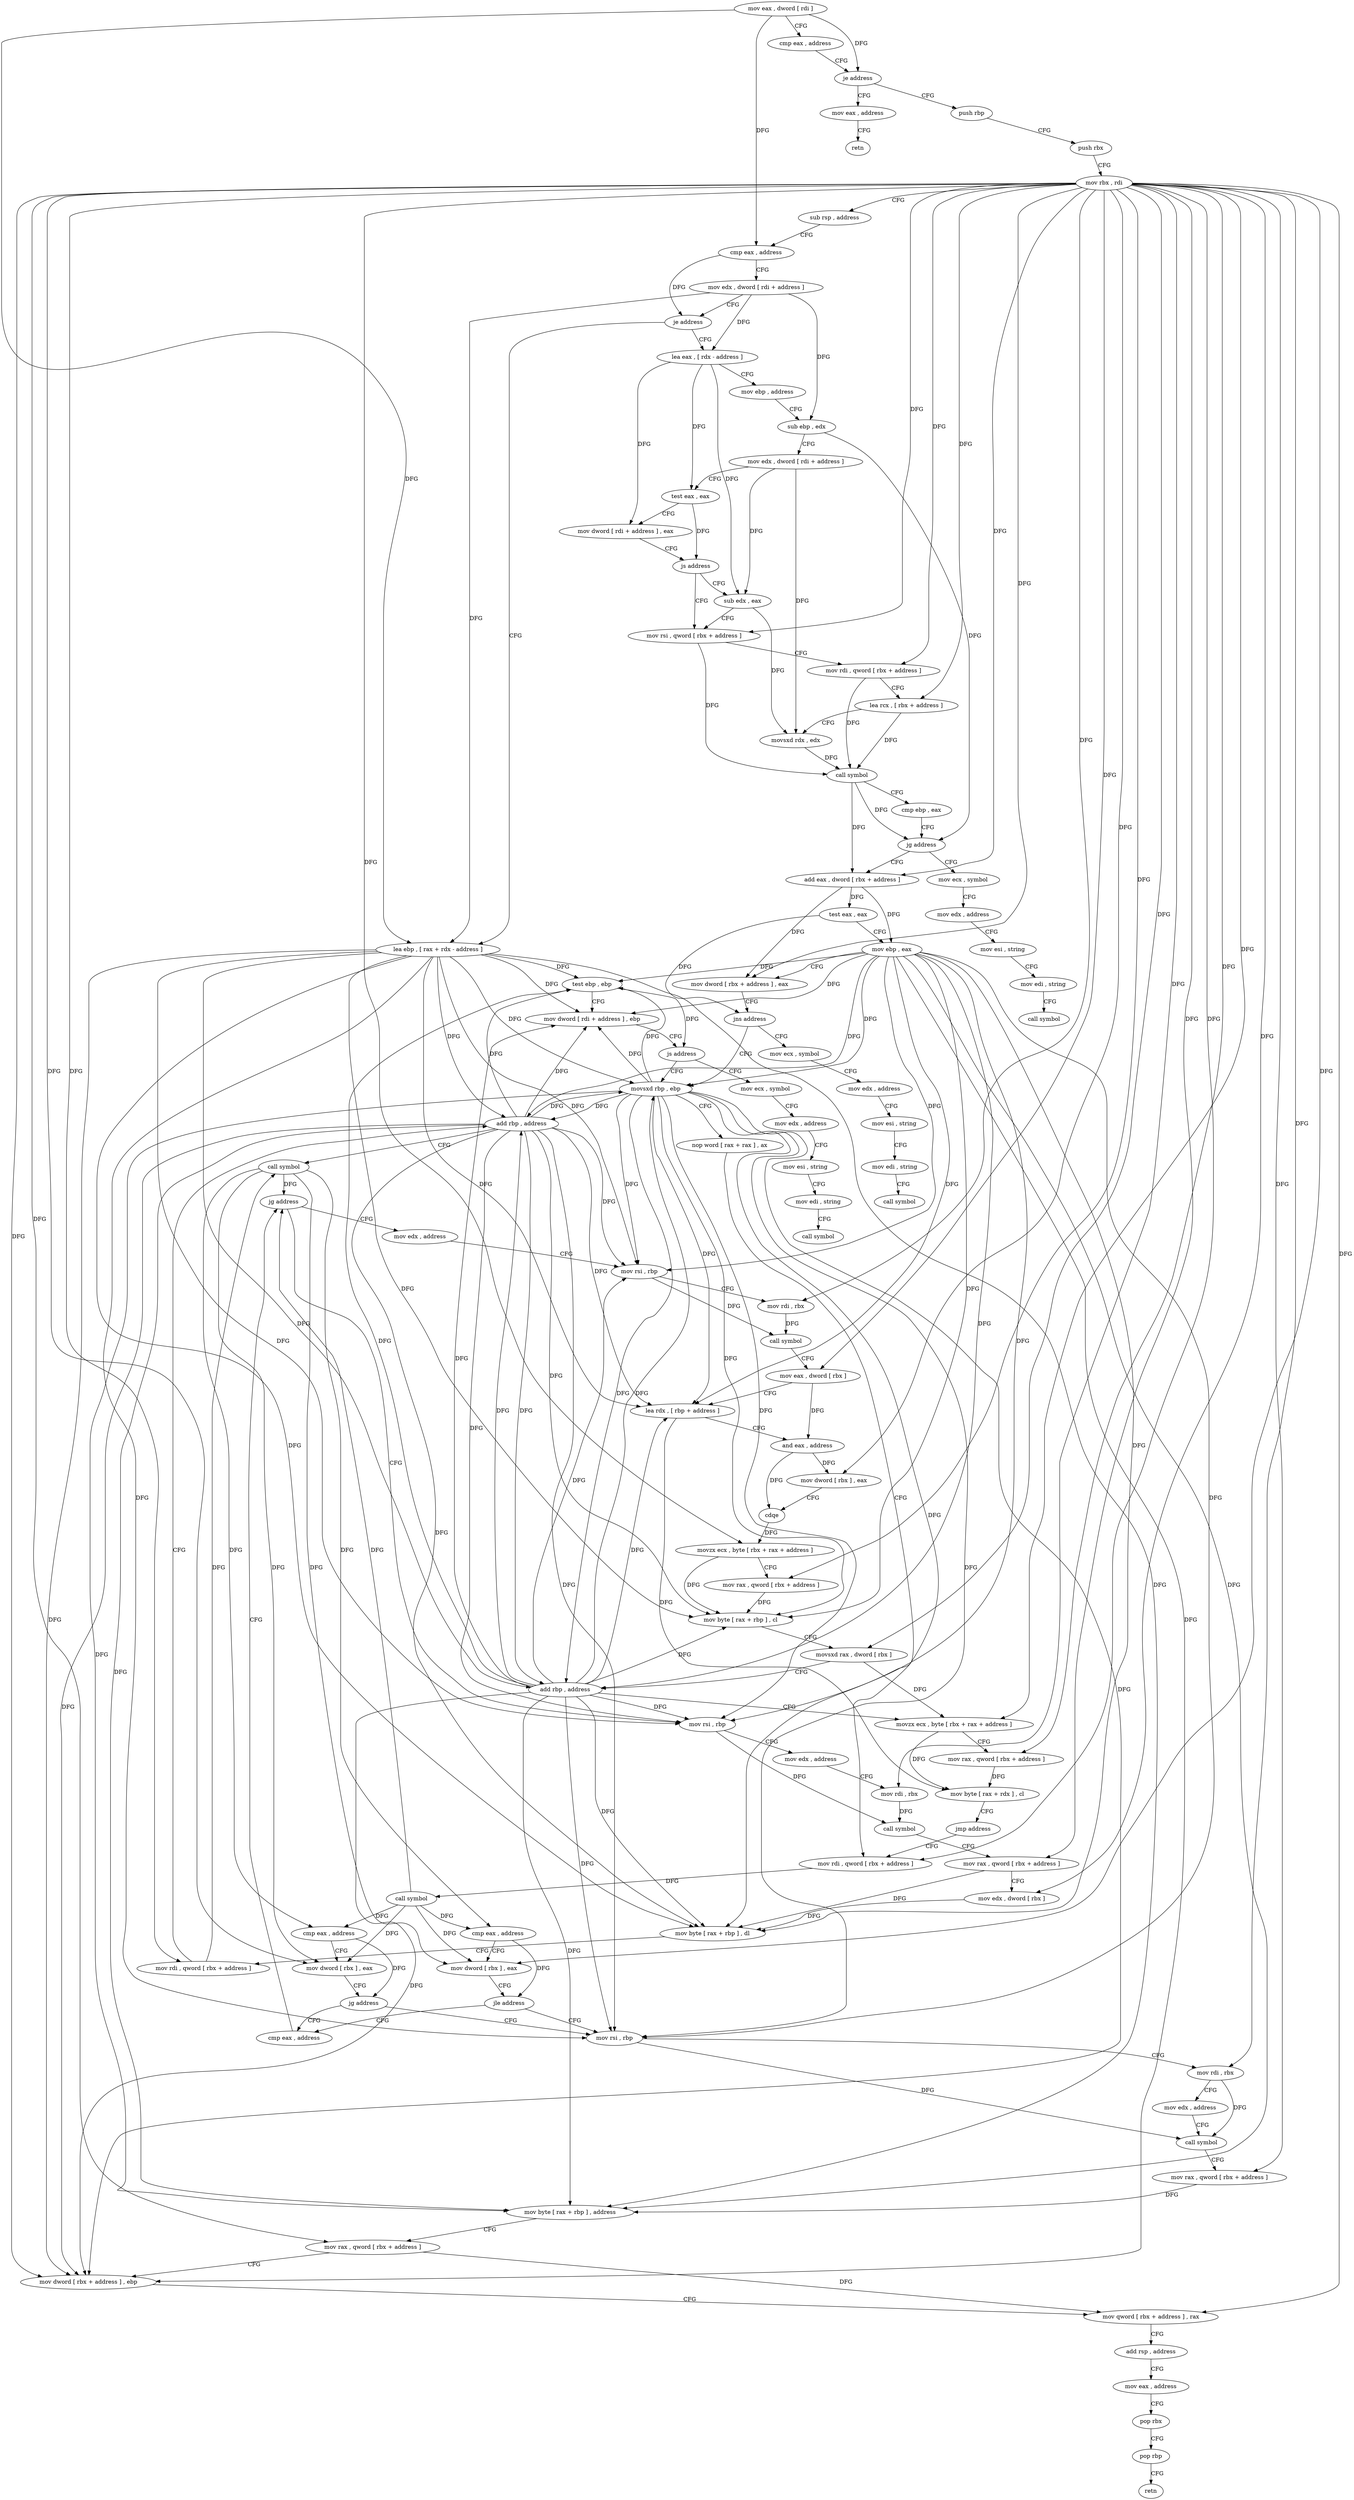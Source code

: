 digraph "func" {
"4208992" [label = "mov eax , dword [ rdi ]" ]
"4208994" [label = "cmp eax , address" ]
"4208997" [label = "je address" ]
"4209240" [label = "mov eax , address" ]
"4209003" [label = "push rbp" ]
"4209245" [label = "retn" ]
"4209004" [label = "push rbx" ]
"4209005" [label = "mov rbx , rdi" ]
"4209008" [label = "sub rsp , address" ]
"4209012" [label = "cmp eax , address" ]
"4209015" [label = "mov edx , dword [ rdi + address ]" ]
"4209018" [label = "je address" ]
"4209248" [label = "lea eax , [ rdx - address ]" ]
"4209024" [label = "lea ebp , [ rax + rdx - address ]" ]
"4209251" [label = "mov ebp , address" ]
"4209256" [label = "sub ebp , edx" ]
"4209258" [label = "mov edx , dword [ rdi + address ]" ]
"4209261" [label = "test eax , eax" ]
"4209263" [label = "mov dword [ rdi + address ] , eax" ]
"4209266" [label = "js address" ]
"4209270" [label = "mov rsi , qword [ rbx + address ]" ]
"4209268" [label = "sub edx , eax" ]
"4209028" [label = "test ebp , ebp" ]
"4209030" [label = "mov dword [ rdi + address ] , ebp" ]
"4209033" [label = "js address" ]
"4209360" [label = "mov ecx , symbol" ]
"4209039" [label = "movsxd rbp , ebp" ]
"4209274" [label = "mov rdi , qword [ rbx + address ]" ]
"4209278" [label = "lea rcx , [ rbx + address ]" ]
"4209282" [label = "movsxd rdx , edx" ]
"4209285" [label = "call symbol" ]
"4209290" [label = "cmp ebp , eax" ]
"4209292" [label = "jg address" ]
"4209335" [label = "mov ecx , symbol" ]
"4209294" [label = "add eax , dword [ rbx + address ]" ]
"4209365" [label = "mov edx , address" ]
"4209370" [label = "mov esi , string" ]
"4209375" [label = "mov edi , string" ]
"4209380" [label = "call symbol" ]
"4209042" [label = "nop word [ rax + rax ] , ax" ]
"4209048" [label = "mov rdi , qword [ rbx + address ]" ]
"4209340" [label = "mov edx , address" ]
"4209345" [label = "mov esi , string" ]
"4209350" [label = "mov edi , string" ]
"4209355" [label = "call symbol" ]
"4209297" [label = "test eax , eax" ]
"4209299" [label = "mov ebp , eax" ]
"4209301" [label = "mov dword [ rbx + address ] , eax" ]
"4209304" [label = "jns address" ]
"4209310" [label = "mov ecx , symbol" ]
"4209114" [label = "mov rsi , rbp" ]
"4209117" [label = "mov rdi , rbx" ]
"4209120" [label = "mov edx , address" ]
"4209125" [label = "call symbol" ]
"4209130" [label = "mov rax , qword [ rbx + address ]" ]
"4209134" [label = "mov byte [ rax + rbp ] , address" ]
"4209138" [label = "mov rax , qword [ rbx + address ]" ]
"4209142" [label = "mov dword [ rbx + address ] , ebp" ]
"4209145" [label = "mov qword [ rbx + address ] , rax" ]
"4209149" [label = "add rsp , address" ]
"4209153" [label = "mov eax , address" ]
"4209158" [label = "pop rbx" ]
"4209159" [label = "pop rbp" ]
"4209160" [label = "retn" ]
"4209064" [label = "cmp eax , address" ]
"4209067" [label = "jg address" ]
"4209168" [label = "mov edx , address" ]
"4209069" [label = "mov rsi , rbp" ]
"4209315" [label = "mov edx , address" ]
"4209320" [label = "mov esi , string" ]
"4209325" [label = "mov edi , string" ]
"4209330" [label = "call symbol" ]
"4209173" [label = "mov rsi , rbp" ]
"4209176" [label = "mov rdi , rbx" ]
"4209179" [label = "call symbol" ]
"4209184" [label = "mov eax , dword [ rbx ]" ]
"4209186" [label = "lea rdx , [ rbp + address ]" ]
"4209190" [label = "and eax , address" ]
"4209193" [label = "mov dword [ rbx ] , eax" ]
"4209195" [label = "cdqe" ]
"4209197" [label = "movzx ecx , byte [ rbx + rax + address ]" ]
"4209202" [label = "mov rax , qword [ rbx + address ]" ]
"4209206" [label = "mov byte [ rax + rbp ] , cl" ]
"4209209" [label = "movsxd rax , dword [ rbx ]" ]
"4209212" [label = "add rbp , address" ]
"4209216" [label = "movzx ecx , byte [ rbx + rax + address ]" ]
"4209224" [label = "mov rax , qword [ rbx + address ]" ]
"4209228" [label = "mov byte [ rax + rdx ] , cl" ]
"4209231" [label = "jmp address" ]
"4209072" [label = "mov edx , address" ]
"4209077" [label = "mov rdi , rbx" ]
"4209080" [label = "call symbol" ]
"4209085" [label = "mov rax , qword [ rbx + address ]" ]
"4209089" [label = "mov edx , dword [ rbx ]" ]
"4209091" [label = "mov byte [ rax + rbp ] , dl" ]
"4209094" [label = "mov rdi , qword [ rbx + address ]" ]
"4209098" [label = "add rbp , address" ]
"4209102" [label = "call symbol" ]
"4209107" [label = "cmp eax , address" ]
"4209110" [label = "mov dword [ rbx ] , eax" ]
"4209112" [label = "jg address" ]
"4209052" [label = "call symbol" ]
"4209057" [label = "cmp eax , address" ]
"4209060" [label = "mov dword [ rbx ] , eax" ]
"4209062" [label = "jle address" ]
"4208992" -> "4208994" [ label = "CFG" ]
"4208992" -> "4208997" [ label = "DFG" ]
"4208992" -> "4209012" [ label = "DFG" ]
"4208992" -> "4209024" [ label = "DFG" ]
"4208994" -> "4208997" [ label = "CFG" ]
"4208997" -> "4209240" [ label = "CFG" ]
"4208997" -> "4209003" [ label = "CFG" ]
"4209240" -> "4209245" [ label = "CFG" ]
"4209003" -> "4209004" [ label = "CFG" ]
"4209004" -> "4209005" [ label = "CFG" ]
"4209005" -> "4209008" [ label = "CFG" ]
"4209005" -> "4209270" [ label = "DFG" ]
"4209005" -> "4209274" [ label = "DFG" ]
"4209005" -> "4209278" [ label = "DFG" ]
"4209005" -> "4209294" [ label = "DFG" ]
"4209005" -> "4209301" [ label = "DFG" ]
"4209005" -> "4209048" [ label = "DFG" ]
"4209005" -> "4209060" [ label = "DFG" ]
"4209005" -> "4209117" [ label = "DFG" ]
"4209005" -> "4209130" [ label = "DFG" ]
"4209005" -> "4209138" [ label = "DFG" ]
"4209005" -> "4209142" [ label = "DFG" ]
"4209005" -> "4209145" [ label = "DFG" ]
"4209005" -> "4209176" [ label = "DFG" ]
"4209005" -> "4209184" [ label = "DFG" ]
"4209005" -> "4209193" [ label = "DFG" ]
"4209005" -> "4209197" [ label = "DFG" ]
"4209005" -> "4209202" [ label = "DFG" ]
"4209005" -> "4209209" [ label = "DFG" ]
"4209005" -> "4209216" [ label = "DFG" ]
"4209005" -> "4209224" [ label = "DFG" ]
"4209005" -> "4209077" [ label = "DFG" ]
"4209005" -> "4209085" [ label = "DFG" ]
"4209005" -> "4209089" [ label = "DFG" ]
"4209005" -> "4209094" [ label = "DFG" ]
"4209005" -> "4209110" [ label = "DFG" ]
"4209008" -> "4209012" [ label = "CFG" ]
"4209012" -> "4209015" [ label = "CFG" ]
"4209012" -> "4209018" [ label = "DFG" ]
"4209015" -> "4209018" [ label = "CFG" ]
"4209015" -> "4209248" [ label = "DFG" ]
"4209015" -> "4209256" [ label = "DFG" ]
"4209015" -> "4209024" [ label = "DFG" ]
"4209018" -> "4209248" [ label = "CFG" ]
"4209018" -> "4209024" [ label = "CFG" ]
"4209248" -> "4209251" [ label = "CFG" ]
"4209248" -> "4209261" [ label = "DFG" ]
"4209248" -> "4209263" [ label = "DFG" ]
"4209248" -> "4209268" [ label = "DFG" ]
"4209024" -> "4209028" [ label = "DFG" ]
"4209024" -> "4209030" [ label = "DFG" ]
"4209024" -> "4209039" [ label = "DFG" ]
"4209024" -> "4209114" [ label = "DFG" ]
"4209024" -> "4209134" [ label = "DFG" ]
"4209024" -> "4209142" [ label = "DFG" ]
"4209024" -> "4209173" [ label = "DFG" ]
"4209024" -> "4209186" [ label = "DFG" ]
"4209024" -> "4209206" [ label = "DFG" ]
"4209024" -> "4209212" [ label = "DFG" ]
"4209024" -> "4209069" [ label = "DFG" ]
"4209024" -> "4209091" [ label = "DFG" ]
"4209024" -> "4209098" [ label = "DFG" ]
"4209251" -> "4209256" [ label = "CFG" ]
"4209256" -> "4209258" [ label = "CFG" ]
"4209256" -> "4209292" [ label = "DFG" ]
"4209258" -> "4209261" [ label = "CFG" ]
"4209258" -> "4209282" [ label = "DFG" ]
"4209258" -> "4209268" [ label = "DFG" ]
"4209261" -> "4209263" [ label = "CFG" ]
"4209261" -> "4209266" [ label = "DFG" ]
"4209263" -> "4209266" [ label = "CFG" ]
"4209266" -> "4209270" [ label = "CFG" ]
"4209266" -> "4209268" [ label = "CFG" ]
"4209270" -> "4209274" [ label = "CFG" ]
"4209270" -> "4209285" [ label = "DFG" ]
"4209268" -> "4209270" [ label = "CFG" ]
"4209268" -> "4209282" [ label = "DFG" ]
"4209028" -> "4209030" [ label = "CFG" ]
"4209028" -> "4209033" [ label = "DFG" ]
"4209030" -> "4209033" [ label = "CFG" ]
"4209033" -> "4209360" [ label = "CFG" ]
"4209033" -> "4209039" [ label = "CFG" ]
"4209360" -> "4209365" [ label = "CFG" ]
"4209039" -> "4209042" [ label = "CFG" ]
"4209039" -> "4209028" [ label = "DFG" ]
"4209039" -> "4209030" [ label = "DFG" ]
"4209039" -> "4209114" [ label = "DFG" ]
"4209039" -> "4209134" [ label = "DFG" ]
"4209039" -> "4209142" [ label = "DFG" ]
"4209039" -> "4209173" [ label = "DFG" ]
"4209039" -> "4209186" [ label = "DFG" ]
"4209039" -> "4209206" [ label = "DFG" ]
"4209039" -> "4209212" [ label = "DFG" ]
"4209039" -> "4209069" [ label = "DFG" ]
"4209039" -> "4209091" [ label = "DFG" ]
"4209039" -> "4209098" [ label = "DFG" ]
"4209274" -> "4209278" [ label = "CFG" ]
"4209274" -> "4209285" [ label = "DFG" ]
"4209278" -> "4209282" [ label = "CFG" ]
"4209278" -> "4209285" [ label = "DFG" ]
"4209282" -> "4209285" [ label = "DFG" ]
"4209285" -> "4209290" [ label = "CFG" ]
"4209285" -> "4209292" [ label = "DFG" ]
"4209285" -> "4209294" [ label = "DFG" ]
"4209290" -> "4209292" [ label = "CFG" ]
"4209292" -> "4209335" [ label = "CFG" ]
"4209292" -> "4209294" [ label = "CFG" ]
"4209335" -> "4209340" [ label = "CFG" ]
"4209294" -> "4209297" [ label = "DFG" ]
"4209294" -> "4209299" [ label = "DFG" ]
"4209294" -> "4209301" [ label = "DFG" ]
"4209365" -> "4209370" [ label = "CFG" ]
"4209370" -> "4209375" [ label = "CFG" ]
"4209375" -> "4209380" [ label = "CFG" ]
"4209042" -> "4209048" [ label = "CFG" ]
"4209048" -> "4209052" [ label = "DFG" ]
"4209340" -> "4209345" [ label = "CFG" ]
"4209345" -> "4209350" [ label = "CFG" ]
"4209350" -> "4209355" [ label = "CFG" ]
"4209297" -> "4209299" [ label = "CFG" ]
"4209297" -> "4209304" [ label = "DFG" ]
"4209299" -> "4209301" [ label = "CFG" ]
"4209299" -> "4209028" [ label = "DFG" ]
"4209299" -> "4209030" [ label = "DFG" ]
"4209299" -> "4209039" [ label = "DFG" ]
"4209299" -> "4209114" [ label = "DFG" ]
"4209299" -> "4209134" [ label = "DFG" ]
"4209299" -> "4209142" [ label = "DFG" ]
"4209299" -> "4209173" [ label = "DFG" ]
"4209299" -> "4209186" [ label = "DFG" ]
"4209299" -> "4209206" [ label = "DFG" ]
"4209299" -> "4209212" [ label = "DFG" ]
"4209299" -> "4209069" [ label = "DFG" ]
"4209299" -> "4209091" [ label = "DFG" ]
"4209299" -> "4209098" [ label = "DFG" ]
"4209301" -> "4209304" [ label = "CFG" ]
"4209304" -> "4209039" [ label = "CFG" ]
"4209304" -> "4209310" [ label = "CFG" ]
"4209310" -> "4209315" [ label = "CFG" ]
"4209114" -> "4209117" [ label = "CFG" ]
"4209114" -> "4209125" [ label = "DFG" ]
"4209117" -> "4209120" [ label = "CFG" ]
"4209117" -> "4209125" [ label = "DFG" ]
"4209120" -> "4209125" [ label = "CFG" ]
"4209125" -> "4209130" [ label = "CFG" ]
"4209130" -> "4209134" [ label = "DFG" ]
"4209134" -> "4209138" [ label = "CFG" ]
"4209138" -> "4209142" [ label = "CFG" ]
"4209138" -> "4209145" [ label = "DFG" ]
"4209142" -> "4209145" [ label = "CFG" ]
"4209145" -> "4209149" [ label = "CFG" ]
"4209149" -> "4209153" [ label = "CFG" ]
"4209153" -> "4209158" [ label = "CFG" ]
"4209158" -> "4209159" [ label = "CFG" ]
"4209159" -> "4209160" [ label = "CFG" ]
"4209064" -> "4209067" [ label = "CFG" ]
"4209067" -> "4209168" [ label = "CFG" ]
"4209067" -> "4209069" [ label = "CFG" ]
"4209168" -> "4209173" [ label = "CFG" ]
"4209069" -> "4209072" [ label = "CFG" ]
"4209069" -> "4209080" [ label = "DFG" ]
"4209315" -> "4209320" [ label = "CFG" ]
"4209320" -> "4209325" [ label = "CFG" ]
"4209325" -> "4209330" [ label = "CFG" ]
"4209173" -> "4209176" [ label = "CFG" ]
"4209173" -> "4209179" [ label = "DFG" ]
"4209176" -> "4209179" [ label = "DFG" ]
"4209179" -> "4209184" [ label = "CFG" ]
"4209184" -> "4209186" [ label = "CFG" ]
"4209184" -> "4209190" [ label = "DFG" ]
"4209186" -> "4209190" [ label = "CFG" ]
"4209186" -> "4209228" [ label = "DFG" ]
"4209190" -> "4209193" [ label = "DFG" ]
"4209190" -> "4209195" [ label = "DFG" ]
"4209193" -> "4209195" [ label = "CFG" ]
"4209195" -> "4209197" [ label = "DFG" ]
"4209197" -> "4209202" [ label = "CFG" ]
"4209197" -> "4209206" [ label = "DFG" ]
"4209202" -> "4209206" [ label = "DFG" ]
"4209206" -> "4209209" [ label = "CFG" ]
"4209209" -> "4209212" [ label = "CFG" ]
"4209209" -> "4209216" [ label = "DFG" ]
"4209212" -> "4209216" [ label = "CFG" ]
"4209212" -> "4209028" [ label = "DFG" ]
"4209212" -> "4209030" [ label = "DFG" ]
"4209212" -> "4209039" [ label = "DFG" ]
"4209212" -> "4209114" [ label = "DFG" ]
"4209212" -> "4209134" [ label = "DFG" ]
"4209212" -> "4209142" [ label = "DFG" ]
"4209212" -> "4209173" [ label = "DFG" ]
"4209212" -> "4209186" [ label = "DFG" ]
"4209212" -> "4209206" [ label = "DFG" ]
"4209212" -> "4209069" [ label = "DFG" ]
"4209212" -> "4209091" [ label = "DFG" ]
"4209212" -> "4209098" [ label = "DFG" ]
"4209216" -> "4209224" [ label = "CFG" ]
"4209216" -> "4209228" [ label = "DFG" ]
"4209224" -> "4209228" [ label = "DFG" ]
"4209228" -> "4209231" [ label = "CFG" ]
"4209231" -> "4209048" [ label = "CFG" ]
"4209072" -> "4209077" [ label = "CFG" ]
"4209077" -> "4209080" [ label = "DFG" ]
"4209080" -> "4209085" [ label = "CFG" ]
"4209085" -> "4209089" [ label = "CFG" ]
"4209085" -> "4209091" [ label = "DFG" ]
"4209089" -> "4209091" [ label = "DFG" ]
"4209091" -> "4209094" [ label = "CFG" ]
"4209094" -> "4209098" [ label = "CFG" ]
"4209094" -> "4209102" [ label = "DFG" ]
"4209098" -> "4209102" [ label = "CFG" ]
"4209098" -> "4209028" [ label = "DFG" ]
"4209098" -> "4209030" [ label = "DFG" ]
"4209098" -> "4209039" [ label = "DFG" ]
"4209098" -> "4209114" [ label = "DFG" ]
"4209098" -> "4209134" [ label = "DFG" ]
"4209098" -> "4209142" [ label = "DFG" ]
"4209098" -> "4209173" [ label = "DFG" ]
"4209098" -> "4209186" [ label = "DFG" ]
"4209098" -> "4209212" [ label = "DFG" ]
"4209098" -> "4209069" [ label = "DFG" ]
"4209098" -> "4209206" [ label = "DFG" ]
"4209098" -> "4209091" [ label = "DFG" ]
"4209102" -> "4209107" [ label = "DFG" ]
"4209102" -> "4209057" [ label = "DFG" ]
"4209102" -> "4209060" [ label = "DFG" ]
"4209102" -> "4209067" [ label = "DFG" ]
"4209102" -> "4209110" [ label = "DFG" ]
"4209107" -> "4209110" [ label = "CFG" ]
"4209107" -> "4209112" [ label = "DFG" ]
"4209110" -> "4209112" [ label = "CFG" ]
"4209112" -> "4209064" [ label = "CFG" ]
"4209112" -> "4209114" [ label = "CFG" ]
"4209052" -> "4209057" [ label = "DFG" ]
"4209052" -> "4209060" [ label = "DFG" ]
"4209052" -> "4209067" [ label = "DFG" ]
"4209052" -> "4209107" [ label = "DFG" ]
"4209052" -> "4209110" [ label = "DFG" ]
"4209057" -> "4209060" [ label = "CFG" ]
"4209057" -> "4209062" [ label = "DFG" ]
"4209060" -> "4209062" [ label = "CFG" ]
"4209062" -> "4209114" [ label = "CFG" ]
"4209062" -> "4209064" [ label = "CFG" ]
}
